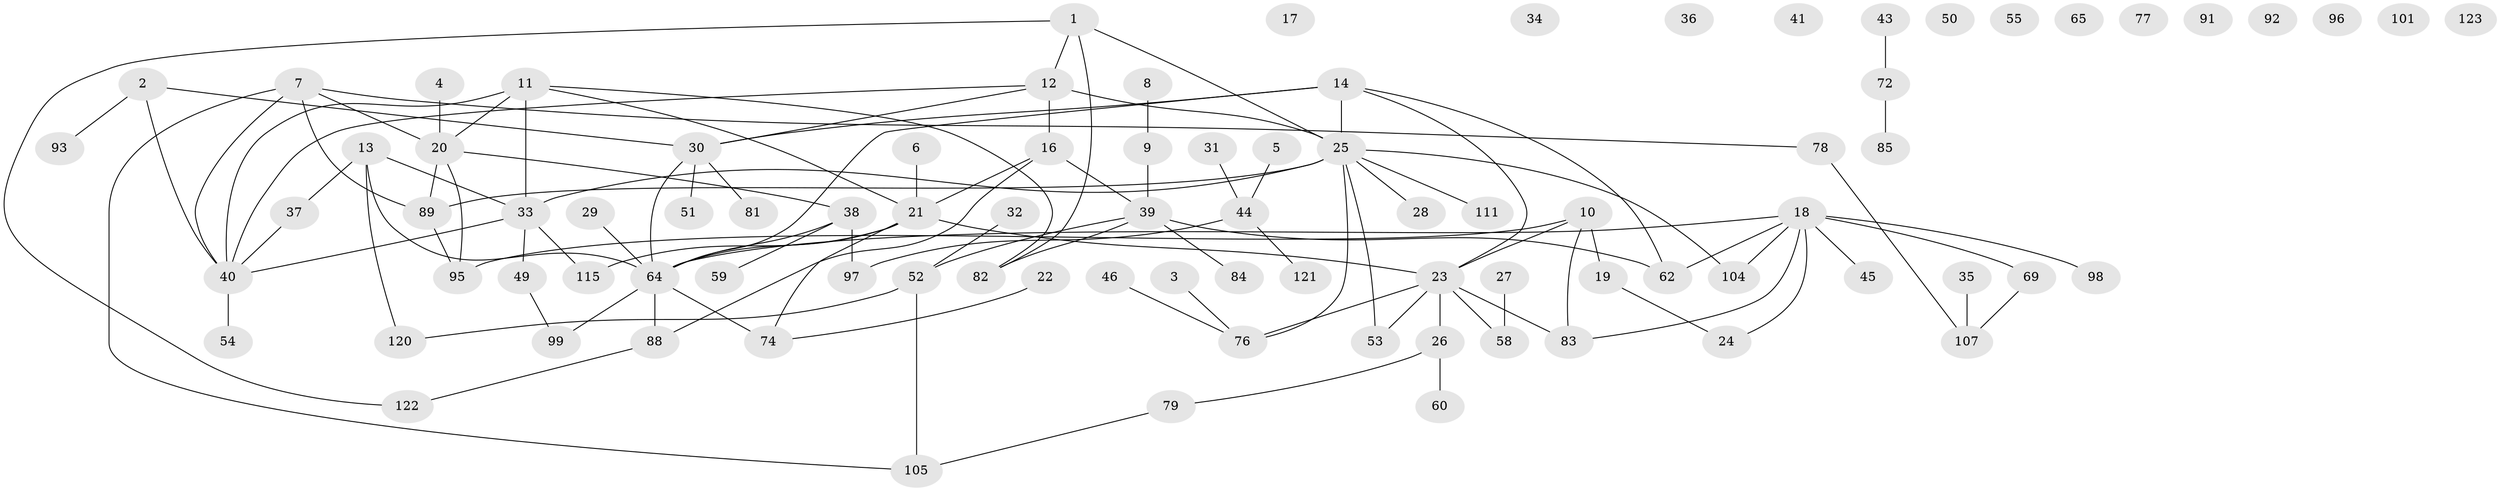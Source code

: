 // original degree distribution, {3: 0.18548387096774194, 4: 0.11290322580645161, 1: 0.27419354838709675, 5: 0.056451612903225805, 2: 0.21774193548387097, 6: 0.03225806451612903, 0: 0.0967741935483871, 8: 0.008064516129032258, 7: 0.016129032258064516}
// Generated by graph-tools (version 1.1) at 2025/41/03/06/25 10:41:20]
// undirected, 89 vertices, 110 edges
graph export_dot {
graph [start="1"]
  node [color=gray90,style=filled];
  1 [super="+15"];
  2 [super="+56"];
  3;
  4 [super="+118"];
  5;
  6;
  7 [super="+63"];
  8;
  9;
  10 [super="+61"];
  11 [super="+73"];
  12 [super="+109"];
  13 [super="+87"];
  14 [super="+70"];
  16;
  17;
  18 [super="+47"];
  19 [super="+116"];
  20 [super="+42"];
  21 [super="+48"];
  22;
  23 [super="+67"];
  24;
  25 [super="+68"];
  26 [super="+66"];
  27;
  28;
  29;
  30 [super="+90"];
  31;
  32;
  33 [super="+102"];
  34;
  35;
  36;
  37 [super="+113"];
  38 [super="+80"];
  39 [super="+71"];
  40 [super="+57"];
  41;
  43;
  44 [super="+106"];
  45 [super="+124"];
  46;
  49;
  50;
  51;
  52 [super="+103"];
  53;
  54;
  55 [super="+86"];
  58 [super="+94"];
  59;
  60;
  62 [super="+114"];
  64 [super="+75"];
  65;
  69 [super="+100"];
  72;
  74 [super="+112"];
  76;
  77;
  78;
  79;
  81;
  82;
  83;
  84;
  85 [super="+119"];
  88;
  89 [super="+110"];
  91;
  92;
  93;
  95;
  96;
  97;
  98;
  99;
  101;
  104;
  105 [super="+108"];
  107;
  111;
  115 [super="+117"];
  120;
  121;
  122;
  123;
  1 -- 82;
  1 -- 122;
  1 -- 12;
  1 -- 25;
  2 -- 30;
  2 -- 93;
  2 -- 40;
  3 -- 76;
  4 -- 20;
  5 -- 44;
  6 -- 21;
  7 -- 78;
  7 -- 105;
  7 -- 89;
  7 -- 40;
  7 -- 20 [weight=2];
  8 -- 9;
  9 -- 39;
  10 -- 19;
  10 -- 95;
  10 -- 83;
  10 -- 23;
  11 -- 20;
  11 -- 82;
  11 -- 33;
  11 -- 40;
  11 -- 21;
  12 -- 16;
  12 -- 25;
  12 -- 40;
  12 -- 30;
  13 -- 33;
  13 -- 64;
  13 -- 37;
  13 -- 120;
  14 -- 62;
  14 -- 25;
  14 -- 64;
  14 -- 30;
  14 -- 23;
  16 -- 21;
  16 -- 39 [weight=2];
  16 -- 88;
  18 -- 24;
  18 -- 62;
  18 -- 98;
  18 -- 104;
  18 -- 64;
  18 -- 83;
  18 -- 69;
  18 -- 45;
  19 -- 24;
  20 -- 38;
  20 -- 95;
  20 -- 89;
  21 -- 74;
  21 -- 115;
  21 -- 64;
  21 -- 23;
  22 -- 74;
  23 -- 26;
  23 -- 76;
  23 -- 83;
  23 -- 53;
  23 -- 58;
  25 -- 28;
  25 -- 53;
  25 -- 76;
  25 -- 104;
  25 -- 111;
  25 -- 33;
  25 -- 89;
  26 -- 79;
  26 -- 60;
  27 -- 58;
  29 -- 64;
  30 -- 51;
  30 -- 64;
  30 -- 81;
  31 -- 44;
  32 -- 52;
  33 -- 49;
  33 -- 115;
  33 -- 40;
  35 -- 107;
  37 -- 40;
  38 -- 59;
  38 -- 64;
  38 -- 97;
  39 -- 52;
  39 -- 82;
  39 -- 84;
  39 -- 62;
  40 -- 54;
  43 -- 72;
  44 -- 97;
  44 -- 121;
  46 -- 76;
  49 -- 99;
  52 -- 105;
  52 -- 120;
  64 -- 88;
  64 -- 99;
  64 -- 74;
  69 -- 107;
  72 -- 85;
  78 -- 107;
  79 -- 105;
  88 -- 122;
  89 -- 95;
}

